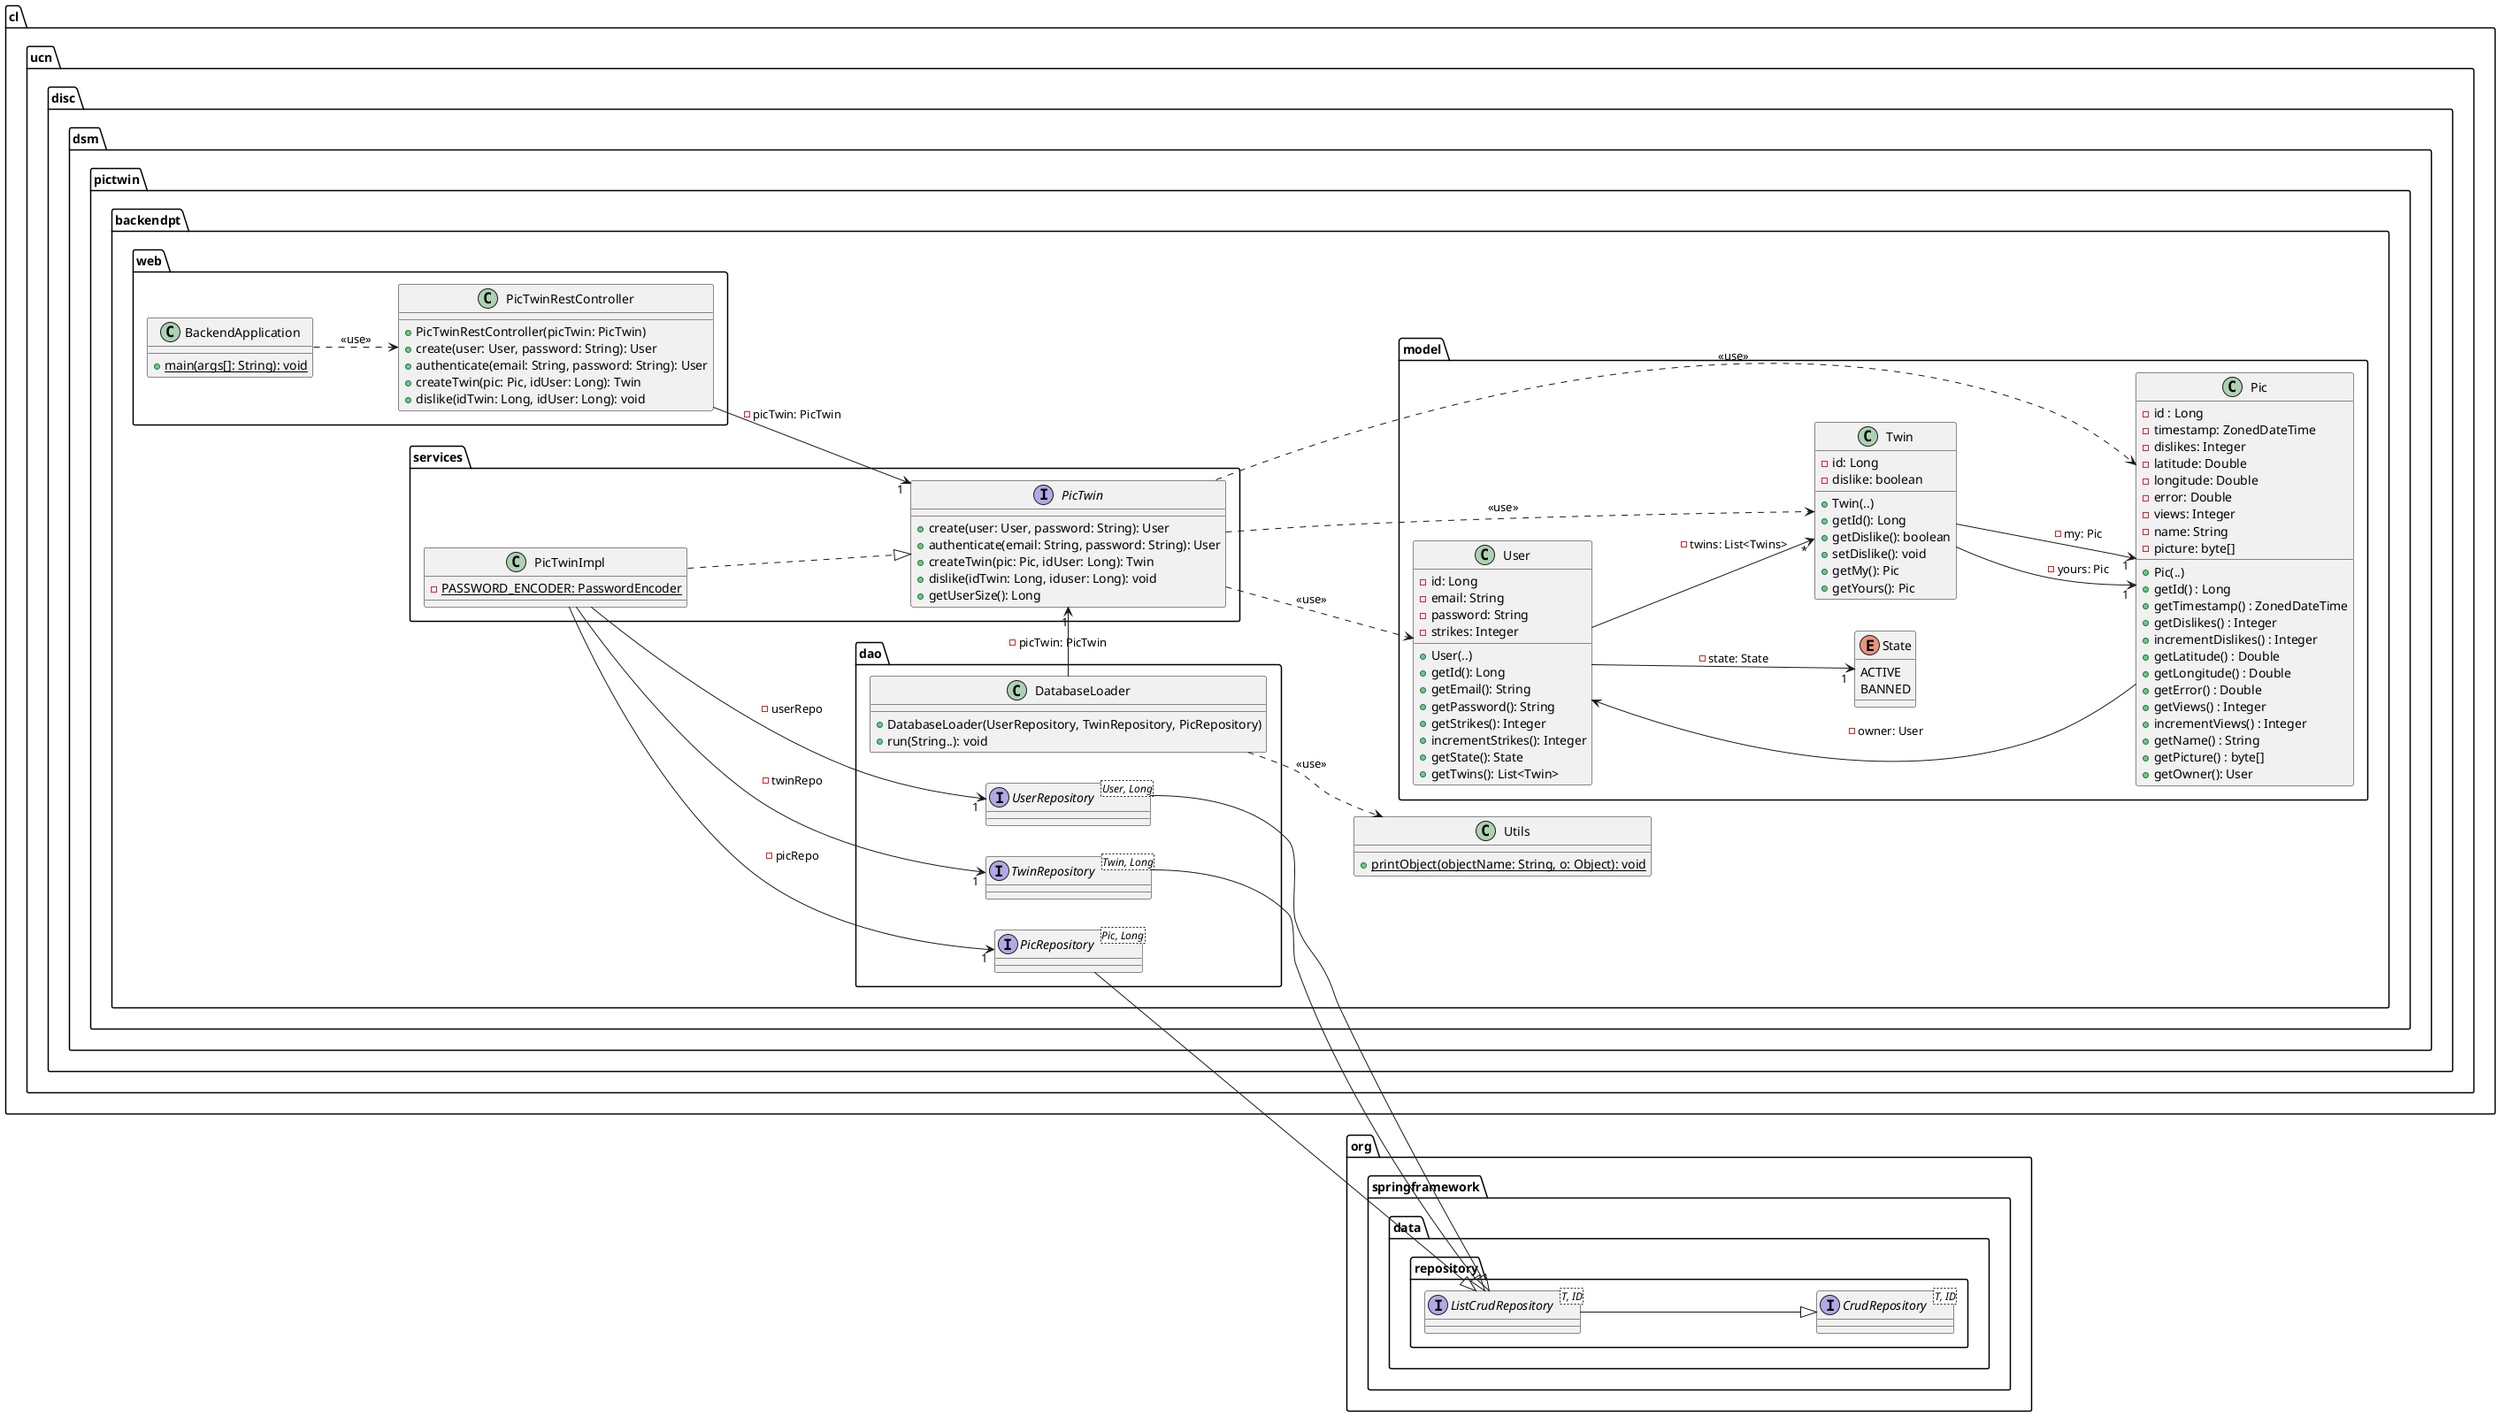 @startuml
left to right direction

package cl.ucn.disc.dsm.pictwin.backendpt.model {

    class Pic {

        -	id : Long
        -	timestamp: ZonedDateTime
        -	dislikes: Integer
        -	latitude: Double
        -	longitude: Double
        -	error: Double
        -	views: Integer
        -	name: String
        -	picture: byte[]
        + Pic(..)
        + getId() : Long
        + getTimestamp() : ZonedDateTime
        + getDislikes() : Integer
        + incrementDislikes() : Integer
        + getLatitude() : Double
        + getLongitude() : Double
        + getError() : Double
        + getViews() : Integer
        + incrementViews() : Integer
        + getName() : String
        + getPicture() : byte[]
        + getOwner(): User

    }

    class Twin {

        -	id: Long
        -	dislike: boolean
        + Twin(..)
        + getId(): Long
        + getDislike(): boolean
        + setDislike(): void
        + getMy(): Pic
        + getYours(): Pic

    }
    Twin --> "1" Pic: -my: Pic
    Twin --> "1" Pic: -yours: Pic

    enum State {

        ACTIVE
        BANNED

    }

    class User {

        -	id: Long
        -	email: String
        -	password: String
        -	strikes: Integer
        + User(..)
        + getId(): Long
        + getEmail(): String
        + getPassword(): String
        + getStrikes(): Integer
        + incrementStrikes(): Integer
        + getState(): State
        + getTwins(): List<Twin>

    }
    User --> "1" State: -state: State
    User --> "*" Twin: -twins: List<Twins>
    User <-- Pic: -owner: User

}

package org.springframework.data.repository {

	interface CrudRepository<T, ID> {
	}
    interface ListCrudRepository<T, ID> {
    }
    ListCrudRepository --|> CrudRepository

}
package cl.ucn.disc.dsm.pictwin.backendpt.dao {

    interface PicRepository<Pic, Long> {
    }
    PicRepository --|> ListCrudRepository
    interface TwinRepository<Twin, Long> {
    }
    TwinRepository --|> ListCrudRepository
    interface UserRepository<User, Long> {
    }
    UserRepository --|> ListCrudRepository

    class DatabaseLoader {

        + DatabaseLoader(UserRepository, TwinRepository, PicRepository)
        + run(String..): void

    }
}

package cl.ucn.disc.dsm.pictwin.backendpt.services {

    interface PicTwin {

        + create(user: User, password: String): User
        + authenticate(email: String, password: String): User
        + createTwin(pic: Pic, idUser: Long): Twin
        + dislike(idTwin: Long, iduser: Long): void
        + getUserSize(): Long

    }
    PicTwin ..> User: <<use>>
    PicTwin ..> Pic: <<use>>
    PicTwin ..> Twin: <<use>>
    DatabaseLoader --> "1" PicTwin: -picTwin: PicTwin

    class PicTwinImpl {

        - {static} PASSWORD_ENCODER: PasswordEncoder

    }
    PicTwinImpl ..|> PicTwin
    PicTwinImpl --> "1" UserRepository: -userRepo
    PicTwinImpl --> "1" TwinRepository: -twinRepo
    PicTwinImpl --> "1" PicRepository: -picRepo
}

package cl.ucn.disc.dsm.pictwin.backendpt.web {

    class PicTwinRestController {

        + PicTwinRestController(picTwin: PicTwin)
        + create(user: User, password: String): User
        + authenticate(email: String, password: String): User
        + createTwin(pic: Pic, idUser: Long): Twin
        + dislike(idTwin: Long, idUser: Long): void

    }
    PicTwinRestController --> "1" PicTwin: -picTwin: PicTwin

    class BackendApplication {

        + {static} main(args[]: String): void

    }
    BackendApplication ..> PicTwinRestController: <<use>>

}
package cl.ucn.disc.dsm.pictwin.backendpt {

	class Utils {

        + {static} printObject(objectName: String, o: Object): void

	}
	DatabaseLoader ..> Utils: <<use>>
}

@enduml

